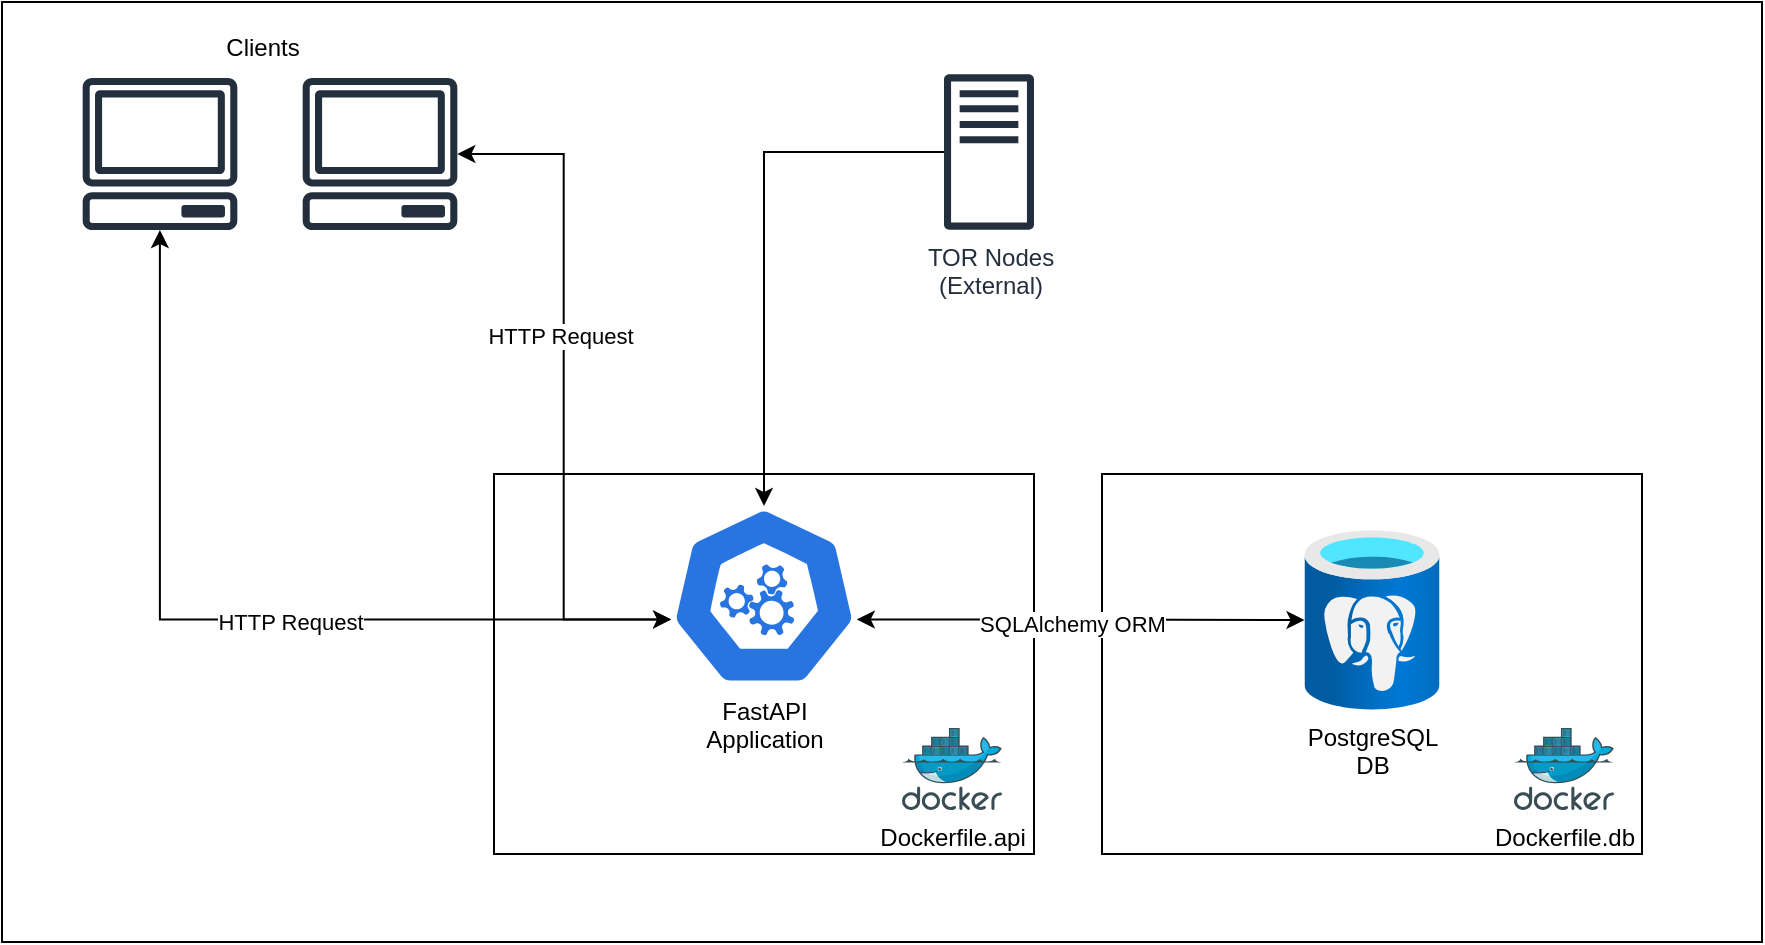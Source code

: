 <mxfile version="24.1.0" type="device">
  <diagram id="f106602c-feb2-e66a-4537-3a34d633f6aa" name="Page-1">
    <mxGraphModel dx="1339" dy="751" grid="1" gridSize="10" guides="1" tooltips="1" connect="1" arrows="1" fold="1" page="1" pageScale="1" pageWidth="1169" pageHeight="827" background="none" math="0" shadow="0">
      <root>
        <mxCell id="0" />
        <mxCell id="1" parent="0" />
        <mxCell id="ezCmR6IAs2jDMH5w3Rfo-42" value="" style="rounded=0;whiteSpace=wrap;html=1;" vertex="1" parent="1">
          <mxGeometry x="80" width="880" height="470" as="geometry" />
        </mxCell>
        <mxCell id="ezCmR6IAs2jDMH5w3Rfo-31" value="" style="rounded=0;whiteSpace=wrap;html=1;fillColor=none;" vertex="1" parent="1">
          <mxGeometry x="630" y="236" width="270" height="190" as="geometry" />
        </mxCell>
        <mxCell id="ezCmR6IAs2jDMH5w3Rfo-29" value="" style="rounded=0;whiteSpace=wrap;html=1;fillColor=none;" vertex="1" parent="1">
          <mxGeometry x="326" y="236" width="270" height="190" as="geometry" />
        </mxCell>
        <mxCell id="ezCmR6IAs2jDMH5w3Rfo-22" value="" style="edgeStyle=orthogonalEdgeStyle;rounded=0;orthogonalLoop=1;jettySize=auto;html=1;exitX=0.995;exitY=0.63;exitDx=0;exitDy=0;exitPerimeter=0;startArrow=classic;startFill=1;" edge="1" parent="1" source="ezCmR6IAs2jDMH5w3Rfo-1" target="ezCmR6IAs2jDMH5w3Rfo-2">
          <mxGeometry relative="1" as="geometry" />
        </mxCell>
        <mxCell id="ezCmR6IAs2jDMH5w3Rfo-41" value="SQLAlchemy ORM" style="edgeLabel;html=1;align=center;verticalAlign=middle;resizable=0;points=[];" vertex="1" connectable="0" parent="ezCmR6IAs2jDMH5w3Rfo-22">
          <mxGeometry x="-0.04" y="-2" relative="1" as="geometry">
            <mxPoint as="offset" />
          </mxGeometry>
        </mxCell>
        <mxCell id="ezCmR6IAs2jDMH5w3Rfo-1" value="&lt;br&gt;&lt;br&gt;&lt;br&gt;&lt;br&gt;&lt;br&gt;&lt;br&gt;&lt;br&gt;&lt;br&gt;&lt;br&gt;FastAPI&lt;br&gt;Application" style="aspect=fixed;sketch=0;html=1;dashed=0;whitespace=wrap;fillColor=#2875E2;strokeColor=#ffffff;points=[[0.005,0.63,0],[0.1,0.2,0],[0.9,0.2,0],[0.5,0,0],[0.995,0.63,0],[0.72,0.99,0],[0.5,1,0],[0.28,0.99,0]];shape=mxgraph.kubernetes.icon2;prIcon=api" vertex="1" parent="1">
          <mxGeometry x="414.13" y="252" width="93.75" height="90" as="geometry" />
        </mxCell>
        <mxCell id="ezCmR6IAs2jDMH5w3Rfo-2" value="PostgreSQL&lt;br&gt;DB" style="image;aspect=fixed;html=1;points=[];align=center;fontSize=12;image=img/lib/azure2/databases/Azure_Database_PostgreSQL_Server.svg;" vertex="1" parent="1">
          <mxGeometry x="731.25" y="264" width="67.5" height="90" as="geometry" />
        </mxCell>
        <mxCell id="ezCmR6IAs2jDMH5w3Rfo-3" value="" style="sketch=0;outlineConnect=0;fontColor=#232F3E;gradientColor=none;fillColor=#232F3D;strokeColor=none;dashed=0;verticalLabelPosition=bottom;verticalAlign=top;align=center;html=1;fontSize=12;fontStyle=0;aspect=fixed;pointerEvents=1;shape=mxgraph.aws4.client;" vertex="1" parent="1">
          <mxGeometry x="230" y="38" width="78" height="76" as="geometry" />
        </mxCell>
        <mxCell id="ezCmR6IAs2jDMH5w3Rfo-5" value="&lt;div&gt;&lt;br&gt;&lt;/div&gt;&lt;div&gt;&lt;br&gt;&lt;/div&gt;" style="sketch=0;outlineConnect=0;fontColor=#232F3E;gradientColor=none;fillColor=#232F3D;strokeColor=none;dashed=0;verticalLabelPosition=bottom;verticalAlign=top;align=center;html=1;fontSize=12;fontStyle=0;aspect=fixed;pointerEvents=1;shape=mxgraph.aws4.client;" vertex="1" parent="1">
          <mxGeometry x="120" y="38" width="78" height="76" as="geometry" />
        </mxCell>
        <mxCell id="ezCmR6IAs2jDMH5w3Rfo-6" value="TOR Nodes&lt;br&gt;(External)" style="sketch=0;outlineConnect=0;fontColor=#232F3E;gradientColor=none;fillColor=#232F3D;strokeColor=none;dashed=0;verticalLabelPosition=bottom;verticalAlign=top;align=center;html=1;fontSize=12;fontStyle=0;aspect=fixed;pointerEvents=1;shape=mxgraph.aws4.traditional_server;" vertex="1" parent="1">
          <mxGeometry x="551" y="36" width="45" height="78" as="geometry" />
        </mxCell>
        <mxCell id="ezCmR6IAs2jDMH5w3Rfo-12" style="edgeStyle=orthogonalEdgeStyle;rounded=0;orthogonalLoop=1;jettySize=auto;html=1;entryX=0.005;entryY=0.63;entryDx=0;entryDy=0;entryPerimeter=0;startArrow=classic;startFill=1;" edge="1" parent="1" source="ezCmR6IAs2jDMH5w3Rfo-3" target="ezCmR6IAs2jDMH5w3Rfo-1">
          <mxGeometry relative="1" as="geometry" />
        </mxCell>
        <mxCell id="ezCmR6IAs2jDMH5w3Rfo-34" value="HTTP Request" style="edgeLabel;html=1;align=center;verticalAlign=middle;resizable=0;points=[];" vertex="1" connectable="0" parent="ezCmR6IAs2jDMH5w3Rfo-12">
          <mxGeometry x="-0.151" y="-2" relative="1" as="geometry">
            <mxPoint as="offset" />
          </mxGeometry>
        </mxCell>
        <mxCell id="ezCmR6IAs2jDMH5w3Rfo-20" style="edgeStyle=orthogonalEdgeStyle;rounded=0;orthogonalLoop=1;jettySize=auto;html=1;entryX=0.5;entryY=0;entryDx=0;entryDy=0;entryPerimeter=0;" edge="1" parent="1" source="ezCmR6IAs2jDMH5w3Rfo-6" target="ezCmR6IAs2jDMH5w3Rfo-1">
          <mxGeometry relative="1" as="geometry" />
        </mxCell>
        <mxCell id="ezCmR6IAs2jDMH5w3Rfo-21" style="edgeStyle=orthogonalEdgeStyle;rounded=0;orthogonalLoop=1;jettySize=auto;html=1;entryX=0.005;entryY=0.63;entryDx=0;entryDy=0;entryPerimeter=0;startArrow=classic;startFill=1;" edge="1" parent="1" source="ezCmR6IAs2jDMH5w3Rfo-5" target="ezCmR6IAs2jDMH5w3Rfo-1">
          <mxGeometry relative="1" as="geometry">
            <Array as="points">
              <mxPoint x="159" y="309" />
            </Array>
          </mxGeometry>
        </mxCell>
        <mxCell id="ezCmR6IAs2jDMH5w3Rfo-33" value="HTTP Request" style="edgeLabel;html=1;align=center;verticalAlign=middle;resizable=0;points=[];" vertex="1" connectable="0" parent="ezCmR6IAs2jDMH5w3Rfo-21">
          <mxGeometry x="0.153" y="-1" relative="1" as="geometry">
            <mxPoint as="offset" />
          </mxGeometry>
        </mxCell>
        <mxCell id="ezCmR6IAs2jDMH5w3Rfo-30" value="Dockerfile.api" style="image;sketch=0;aspect=fixed;html=1;points=[];align=center;fontSize=12;image=img/lib/mscae/Docker.svg;" vertex="1" parent="1">
          <mxGeometry x="530" y="363" width="50" height="41" as="geometry" />
        </mxCell>
        <mxCell id="ezCmR6IAs2jDMH5w3Rfo-32" value="Dockerfile.db" style="image;sketch=0;aspect=fixed;html=1;points=[];align=center;fontSize=12;image=img/lib/mscae/Docker.svg;" vertex="1" parent="1">
          <mxGeometry x="836" y="363" width="50" height="41" as="geometry" />
        </mxCell>
        <mxCell id="ezCmR6IAs2jDMH5w3Rfo-40" value="Clients" style="text;html=1;align=center;verticalAlign=middle;resizable=0;points=[];autosize=1;strokeColor=none;fillColor=none;" vertex="1" parent="1">
          <mxGeometry x="180" y="8" width="60" height="30" as="geometry" />
        </mxCell>
      </root>
    </mxGraphModel>
  </diagram>
</mxfile>
